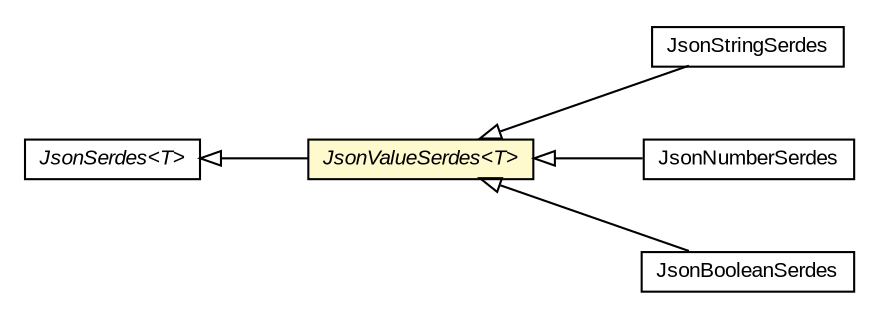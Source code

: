 #!/usr/local/bin/dot
#
# Class diagram 
# Generated by UMLGraph version R5_6-24-gf6e263 (http://www.umlgraph.org/)
#

digraph G {
	edge [fontname="arial",fontsize=10,labelfontname="arial",labelfontsize=10];
	node [fontname="arial",fontsize=10,shape=plaintext];
	nodesep=0.25;
	ranksep=0.5;
	rankdir=LR;
	// org.turbogwt.net.http.client.serialization.JsonValueSerdes<T>
	c1941 [label=<<table title="org.turbogwt.net.http.client.serialization.JsonValueSerdes" border="0" cellborder="1" cellspacing="0" cellpadding="2" port="p" bgcolor="lemonChiffon" href="./JsonValueSerdes.html">
		<tr><td><table border="0" cellspacing="0" cellpadding="1">
<tr><td align="center" balign="center"><font face="arial italic"> JsonValueSerdes&lt;T&gt; </font></td></tr>
		</table></td></tr>
		</table>>, URL="./JsonValueSerdes.html", fontname="arial", fontcolor="black", fontsize=10.0];
	// org.turbogwt.net.http.client.serialization.JsonStringSerdes
	c1942 [label=<<table title="org.turbogwt.net.http.client.serialization.JsonStringSerdes" border="0" cellborder="1" cellspacing="0" cellpadding="2" port="p" href="./JsonStringSerdes.html">
		<tr><td><table border="0" cellspacing="0" cellpadding="1">
<tr><td align="center" balign="center"> JsonStringSerdes </td></tr>
		</table></td></tr>
		</table>>, URL="./JsonStringSerdes.html", fontname="arial", fontcolor="black", fontsize=10.0];
	// org.turbogwt.net.http.client.serialization.JsonSerdes<T>
	c1944 [label=<<table title="org.turbogwt.net.http.client.serialization.JsonSerdes" border="0" cellborder="1" cellspacing="0" cellpadding="2" port="p" href="./JsonSerdes.html">
		<tr><td><table border="0" cellspacing="0" cellpadding="1">
<tr><td align="center" balign="center"><font face="arial italic"> JsonSerdes&lt;T&gt; </font></td></tr>
		</table></td></tr>
		</table>>, URL="./JsonSerdes.html", fontname="arial", fontcolor="black", fontsize=10.0];
	// org.turbogwt.net.http.client.serialization.JsonNumberSerdes
	c1948 [label=<<table title="org.turbogwt.net.http.client.serialization.JsonNumberSerdes" border="0" cellborder="1" cellspacing="0" cellpadding="2" port="p" href="./JsonNumberSerdes.html">
		<tr><td><table border="0" cellspacing="0" cellpadding="1">
<tr><td align="center" balign="center"> JsonNumberSerdes </td></tr>
		</table></td></tr>
		</table>>, URL="./JsonNumberSerdes.html", fontname="arial", fontcolor="black", fontsize=10.0];
	// org.turbogwt.net.http.client.serialization.JsonBooleanSerdes
	c1950 [label=<<table title="org.turbogwt.net.http.client.serialization.JsonBooleanSerdes" border="0" cellborder="1" cellspacing="0" cellpadding="2" port="p" href="./JsonBooleanSerdes.html">
		<tr><td><table border="0" cellspacing="0" cellpadding="1">
<tr><td align="center" balign="center"> JsonBooleanSerdes </td></tr>
		</table></td></tr>
		</table>>, URL="./JsonBooleanSerdes.html", fontname="arial", fontcolor="black", fontsize=10.0];
	//org.turbogwt.net.http.client.serialization.JsonValueSerdes<T> extends org.turbogwt.net.http.client.serialization.JsonSerdes<T>
	c1944:p -> c1941:p [dir=back,arrowtail=empty];
	//org.turbogwt.net.http.client.serialization.JsonStringSerdes extends org.turbogwt.net.http.client.serialization.JsonValueSerdes<java.lang.String>
	c1941:p -> c1942:p [dir=back,arrowtail=empty];
	//org.turbogwt.net.http.client.serialization.JsonNumberSerdes extends org.turbogwt.net.http.client.serialization.JsonValueSerdes<java.lang.Number>
	c1941:p -> c1948:p [dir=back,arrowtail=empty];
	//org.turbogwt.net.http.client.serialization.JsonBooleanSerdes extends org.turbogwt.net.http.client.serialization.JsonValueSerdes<java.lang.Boolean>
	c1941:p -> c1950:p [dir=back,arrowtail=empty];
}

